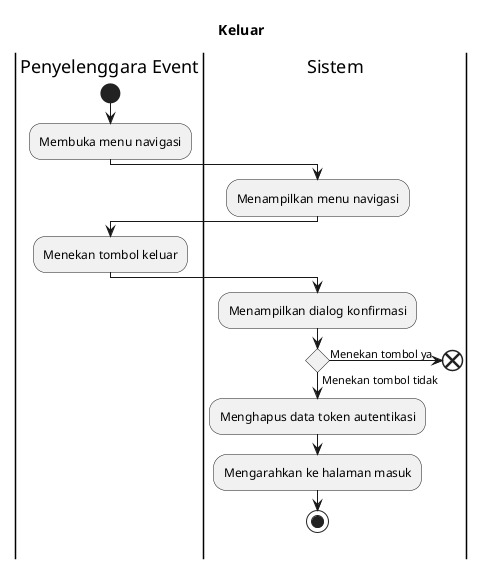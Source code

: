 @startuml "activity_diagram_keluar"

title "Keluar"

|Penyelenggara Event|
    start
    :Membuka menu navigasi;
|Sistem|
    :Menampilkan menu navigasi;
|Penyelenggara Event|
    :Menekan tombol keluar;
|Sistem|
    :Menampilkan dialog konfirmasi;
    if () then (Menekan tombol ya)
        end 
    else (Menekan tombol tidak)
        :Menghapus data token autentikasi;
        :Mengarahkan ke halaman masuk;
        stop

@enduml